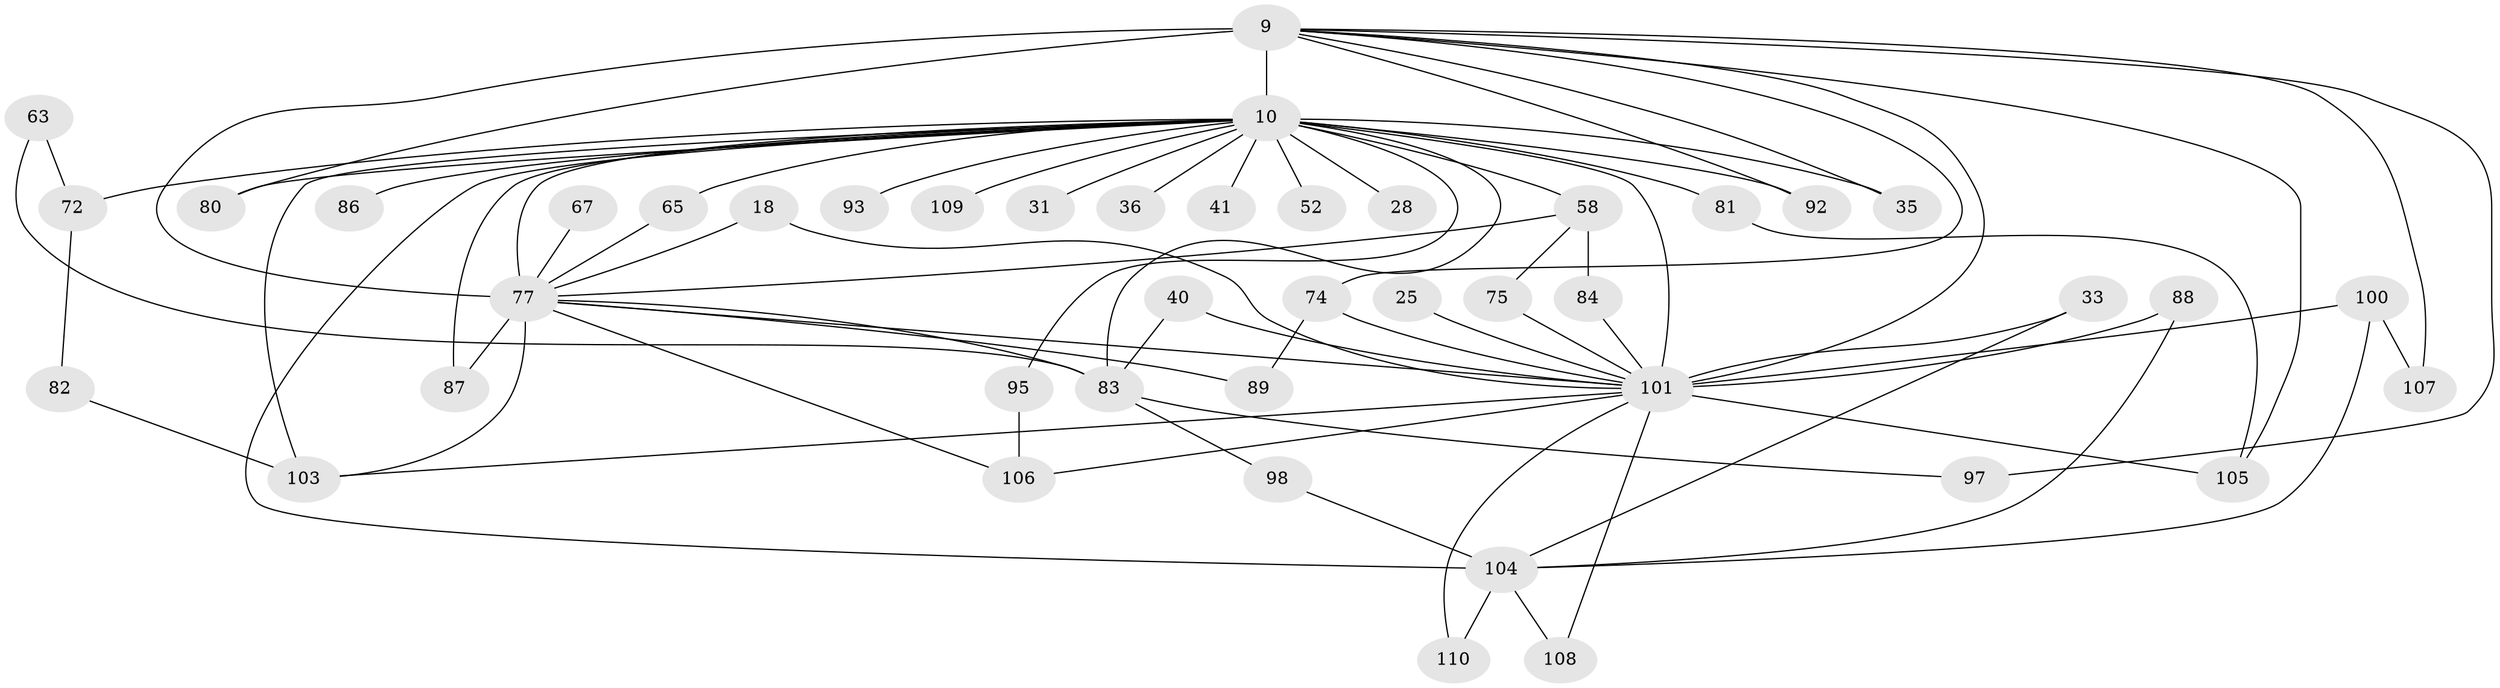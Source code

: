 // original degree distribution, {19: 0.00909090909090909, 21: 0.00909090909090909, 18: 0.00909090909090909, 25: 0.00909090909090909, 28: 0.00909090909090909, 13: 0.01818181818181818, 11: 0.00909090909090909, 30: 0.00909090909090909, 37: 0.00909090909090909, 3: 0.16363636363636364, 4: 0.1, 8: 0.00909090909090909, 2: 0.5727272727272728, 9: 0.00909090909090909, 6: 0.03636363636363636, 5: 0.01818181818181818}
// Generated by graph-tools (version 1.1) at 2025/47/03/04/25 21:47:49]
// undirected, 44 vertices, 75 edges
graph export_dot {
graph [start="1"]
  node [color=gray90,style=filled];
  9 [super="+6+7"];
  10 [super="+8+5"];
  18;
  25;
  28;
  31;
  33;
  35;
  36;
  40;
  41;
  52 [super="+15"];
  58 [super="+50+46"];
  63;
  65 [super="+14"];
  67;
  72 [super="+55"];
  74 [super="+60"];
  75;
  77 [super="+71"];
  80;
  81 [super="+29"];
  82;
  83 [super="+78"];
  84;
  86;
  87;
  88;
  89;
  92;
  93;
  95;
  97;
  98;
  100 [super="+57+94+90"];
  101 [super="+13+79+4+68+17+70+91+85"];
  103 [super="+51+59+99"];
  104 [super="+38+44"];
  105 [super="+102+11"];
  106 [super="+47"];
  107;
  108;
  109;
  110;
  9 -- 10 [weight=9];
  9 -- 105;
  9 -- 97;
  9 -- 35;
  9 -- 80;
  9 -- 107;
  9 -- 92;
  9 -- 74;
  9 -- 101 [weight=8];
  9 -- 77 [weight=7];
  10 -- 35;
  10 -- 36 [weight=2];
  10 -- 52 [weight=3];
  10 -- 65 [weight=2];
  10 -- 81 [weight=2];
  10 -- 86 [weight=2];
  10 -- 92;
  10 -- 93 [weight=2];
  10 -- 101 [weight=16];
  10 -- 103 [weight=9];
  10 -- 104 [weight=5];
  10 -- 109 [weight=2];
  10 -- 83 [weight=6];
  10 -- 87;
  10 -- 28 [weight=2];
  10 -- 31;
  10 -- 95;
  10 -- 41 [weight=2];
  10 -- 72 [weight=3];
  10 -- 77 [weight=9];
  10 -- 80;
  10 -- 58 [weight=3];
  18 -- 101;
  18 -- 77;
  25 -- 101;
  33 -- 104;
  33 -- 101;
  40 -- 101;
  40 -- 83;
  58 -- 75;
  58 -- 84;
  58 -- 77;
  63 -- 72;
  63 -- 83;
  65 -- 77;
  67 -- 77 [weight=2];
  72 -- 82;
  74 -- 89;
  74 -- 101 [weight=3];
  75 -- 101;
  77 -- 101 [weight=5];
  77 -- 103 [weight=4];
  77 -- 106 [weight=2];
  77 -- 83 [weight=3];
  77 -- 87;
  77 -- 89;
  81 -- 105;
  82 -- 103;
  83 -- 97;
  83 -- 98;
  84 -- 101;
  88 -- 104;
  88 -- 101;
  95 -- 106;
  98 -- 104;
  100 -- 104 [weight=2];
  100 -- 101 [weight=4];
  100 -- 107;
  101 -- 106 [weight=2];
  101 -- 110;
  101 -- 108;
  101 -- 105 [weight=2];
  101 -- 103 [weight=2];
  104 -- 108;
  104 -- 110;
}
